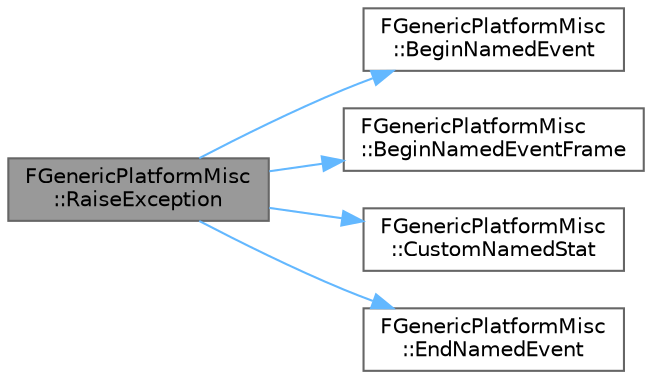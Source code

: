 digraph "FGenericPlatformMisc::RaiseException"
{
 // INTERACTIVE_SVG=YES
 // LATEX_PDF_SIZE
  bgcolor="transparent";
  edge [fontname=Helvetica,fontsize=10,labelfontname=Helvetica,labelfontsize=10];
  node [fontname=Helvetica,fontsize=10,shape=box,height=0.2,width=0.4];
  rankdir="LR";
  Node1 [id="Node000001",label="FGenericPlatformMisc\l::RaiseException",height=0.2,width=0.4,color="gray40", fillcolor="grey60", style="filled", fontcolor="black",tooltip=" "];
  Node1 -> Node2 [id="edge1_Node000001_Node000002",color="steelblue1",style="solid",tooltip=" "];
  Node2 [id="Node000002",label="FGenericPlatformMisc\l::BeginNamedEvent",height=0.2,width=0.4,color="grey40", fillcolor="white", style="filled",URL="$d1/de8/structFGenericPlatformMisc.html#a4b977406ad335076f8e611b54c002b87",tooltip=" "];
  Node1 -> Node3 [id="edge2_Node000001_Node000003",color="steelblue1",style="solid",tooltip=" "];
  Node3 [id="Node000003",label="FGenericPlatformMisc\l::BeginNamedEventFrame",height=0.2,width=0.4,color="grey40", fillcolor="white", style="filled",URL="$d1/de8/structFGenericPlatformMisc.html#aceabcec3d1a97016ec6646b367295229",tooltip=" "];
  Node1 -> Node4 [id="edge3_Node000001_Node000004",color="steelblue1",style="solid",tooltip=" "];
  Node4 [id="Node000004",label="FGenericPlatformMisc\l::CustomNamedStat",height=0.2,width=0.4,color="grey40", fillcolor="white", style="filled",URL="$d1/de8/structFGenericPlatformMisc.html#a1bc328b9dbd63d4144a2fe97180ff0d1",tooltip=" "];
  Node1 -> Node5 [id="edge4_Node000001_Node000005",color="steelblue1",style="solid",tooltip=" "];
  Node5 [id="Node000005",label="FGenericPlatformMisc\l::EndNamedEvent",height=0.2,width=0.4,color="grey40", fillcolor="white", style="filled",URL="$d1/de8/structFGenericPlatformMisc.html#aa77cbcde75b6b531fe6e435d6f79cfc8",tooltip=" "];
}
